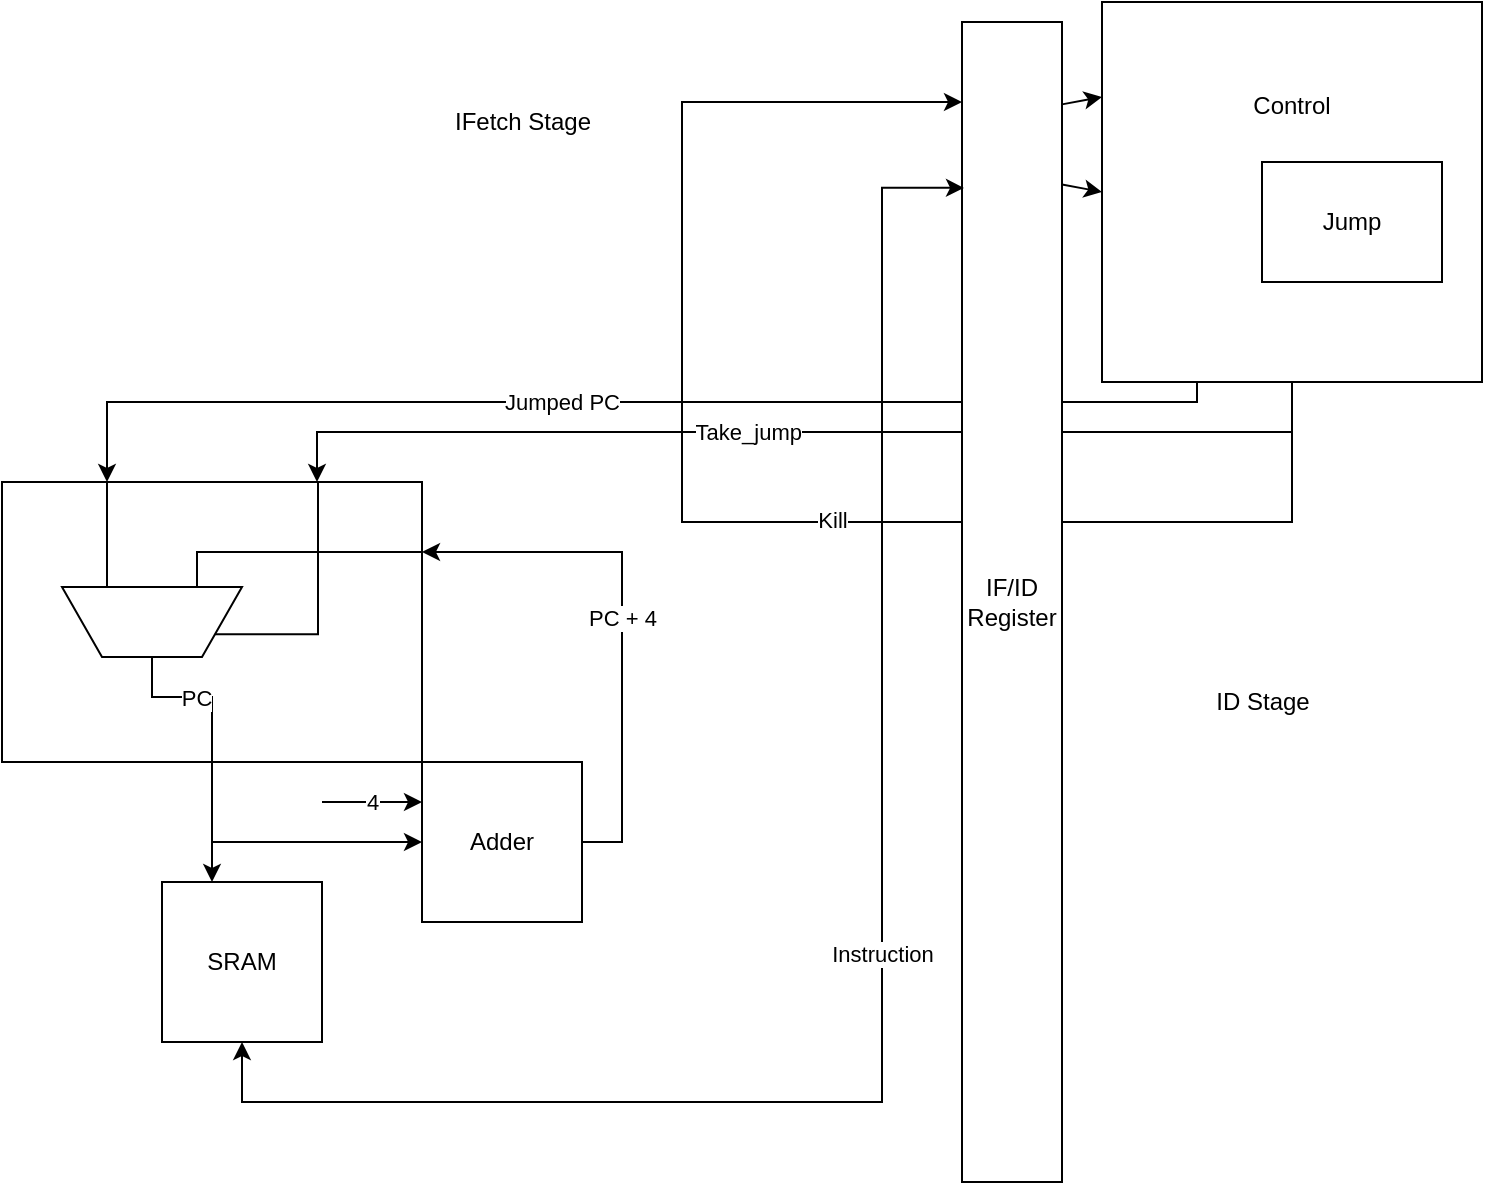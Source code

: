 <mxfile version="14.2.9" type="github">
  <diagram id="tyfgf6qFM-cfnN4gRAyc" name="Page-1">
    <mxGraphModel dx="946" dy="598" grid="1" gridSize="10" guides="1" tooltips="1" connect="1" arrows="1" fold="1" page="1" pageScale="1" pageWidth="850" pageHeight="1100" math="0" shadow="0">
      <root>
        <mxCell id="0" />
        <mxCell id="1" parent="0" />
        <mxCell id="FrZe2Tg9xl8fU6C_wtpF-14" value="" style="group" vertex="1" connectable="0" parent="1">
          <mxGeometry x="100" y="290" width="210" height="140" as="geometry" />
        </mxCell>
        <mxCell id="FrZe2Tg9xl8fU6C_wtpF-22" style="edgeStyle=elbowEdgeStyle;rounded=0;orthogonalLoop=1;jettySize=auto;html=1;exitX=1;exitY=0.25;exitDx=0;exitDy=0;entryX=0.25;entryY=1;entryDx=0;entryDy=0;endArrow=none;endFill=0;" edge="1" parent="FrZe2Tg9xl8fU6C_wtpF-14" source="FrZe2Tg9xl8fU6C_wtpF-1" target="FrZe2Tg9xl8fU6C_wtpF-2">
          <mxGeometry relative="1" as="geometry">
            <Array as="points">
              <mxPoint x="130" y="10" />
            </Array>
          </mxGeometry>
        </mxCell>
        <mxCell id="FrZe2Tg9xl8fU6C_wtpF-1" value="" style="rounded=0;whiteSpace=wrap;html=1;" vertex="1" parent="FrZe2Tg9xl8fU6C_wtpF-14">
          <mxGeometry width="210" height="140" as="geometry" />
        </mxCell>
        <mxCell id="FrZe2Tg9xl8fU6C_wtpF-4" style="rounded=0;orthogonalLoop=1;jettySize=auto;html=1;exitX=0.75;exitY=1;exitDx=0;exitDy=0;entryX=0.25;entryY=0;entryDx=0;entryDy=0;endArrow=none;endFill=0;" edge="1" parent="FrZe2Tg9xl8fU6C_wtpF-14" source="FrZe2Tg9xl8fU6C_wtpF-2" target="FrZe2Tg9xl8fU6C_wtpF-1">
          <mxGeometry relative="1" as="geometry" />
        </mxCell>
        <mxCell id="FrZe2Tg9xl8fU6C_wtpF-6" value="&lt;div&gt;PC&lt;/div&gt;" style="edgeStyle=orthogonalEdgeStyle;rounded=0;orthogonalLoop=1;jettySize=auto;html=1;exitX=0.5;exitY=0;exitDx=0;exitDy=0;entryX=0.5;entryY=1;entryDx=0;entryDy=0;endArrow=none;endFill=0;" edge="1" parent="FrZe2Tg9xl8fU6C_wtpF-14" source="FrZe2Tg9xl8fU6C_wtpF-2" target="FrZe2Tg9xl8fU6C_wtpF-1">
          <mxGeometry relative="1" as="geometry">
            <Array as="points">
              <mxPoint x="75" y="107.5" />
              <mxPoint x="105" y="107.5" />
            </Array>
          </mxGeometry>
        </mxCell>
        <mxCell id="FrZe2Tg9xl8fU6C_wtpF-15" style="rounded=0;orthogonalLoop=1;jettySize=auto;html=1;exitX=0;exitY=0.25;exitDx=0;exitDy=0;entryX=0.75;entryY=0;entryDx=0;entryDy=0;endArrow=none;endFill=0;edgeStyle=elbowEdgeStyle;" edge="1" parent="FrZe2Tg9xl8fU6C_wtpF-14" source="FrZe2Tg9xl8fU6C_wtpF-2" target="FrZe2Tg9xl8fU6C_wtpF-1">
          <mxGeometry relative="1" as="geometry">
            <Array as="points">
              <mxPoint x="158" y="40" />
            </Array>
          </mxGeometry>
        </mxCell>
        <mxCell id="FrZe2Tg9xl8fU6C_wtpF-2" value="" style="shape=trapezoid;perimeter=trapezoidPerimeter;whiteSpace=wrap;html=1;fixedSize=1;rotation=-180;" vertex="1" parent="FrZe2Tg9xl8fU6C_wtpF-14">
          <mxGeometry x="30" y="52.5" width="90" height="35" as="geometry" />
        </mxCell>
        <mxCell id="FrZe2Tg9xl8fU6C_wtpF-21" style="edgeStyle=orthogonalEdgeStyle;rounded=0;orthogonalLoop=1;jettySize=auto;html=1;exitX=1;exitY=0.25;exitDx=0;exitDy=0;endArrow=none;endFill=0;entryX=0.25;entryY=1;entryDx=0;entryDy=0;" edge="1" parent="FrZe2Tg9xl8fU6C_wtpF-14" source="FrZe2Tg9xl8fU6C_wtpF-1" target="FrZe2Tg9xl8fU6C_wtpF-2">
          <mxGeometry relative="1" as="geometry">
            <Array as="points">
              <mxPoint x="98" y="35" />
            </Array>
          </mxGeometry>
        </mxCell>
        <mxCell id="FrZe2Tg9xl8fU6C_wtpF-3" value="&lt;div&gt;Jumped PC&lt;/div&gt;" style="edgeStyle=orthogonalEdgeStyle;rounded=0;orthogonalLoop=1;jettySize=auto;html=1;exitX=0.25;exitY=0;exitDx=0;exitDy=0;entryX=0.25;entryY=1;entryDx=0;entryDy=0;endArrow=none;endFill=0;startArrow=classic;startFill=1;labelPosition=left;verticalLabelPosition=middle;align=right;verticalAlign=middle;" edge="1" parent="1" source="FrZe2Tg9xl8fU6C_wtpF-1" target="FrZe2Tg9xl8fU6C_wtpF-11">
          <mxGeometry relative="1" as="geometry">
            <mxPoint x="470" y="60" as="targetPoint" />
            <Array as="points">
              <mxPoint x="153" y="250" />
              <mxPoint x="698" y="250" />
            </Array>
          </mxGeometry>
        </mxCell>
        <mxCell id="FrZe2Tg9xl8fU6C_wtpF-7" style="edgeStyle=elbowEdgeStyle;rounded=0;orthogonalLoop=1;jettySize=auto;html=1;exitX=0.5;exitY=1;exitDx=0;exitDy=0;endArrow=classic;endFill=1;" edge="1" parent="1" source="FrZe2Tg9xl8fU6C_wtpF-1" target="FrZe2Tg9xl8fU6C_wtpF-8">
          <mxGeometry relative="1" as="geometry">
            <mxPoint x="135" y="430" as="targetPoint" />
          </mxGeometry>
        </mxCell>
        <mxCell id="FrZe2Tg9xl8fU6C_wtpF-8" value="&lt;div&gt;SRAM&lt;/div&gt;" style="whiteSpace=wrap;html=1;aspect=fixed;" vertex="1" parent="1">
          <mxGeometry x="180" y="490" width="80" height="80" as="geometry" />
        </mxCell>
        <mxCell id="FrZe2Tg9xl8fU6C_wtpF-12" value="" style="group" vertex="1" connectable="0" parent="1">
          <mxGeometry x="650" y="50" width="190" height="190" as="geometry" />
        </mxCell>
        <mxCell id="FrZe2Tg9xl8fU6C_wtpF-11" value="&lt;div&gt;Control&lt;/div&gt;&lt;div&gt;&lt;br&gt;&lt;/div&gt;&lt;div&gt;&lt;br&gt;&lt;/div&gt;&lt;div&gt;&lt;br&gt;&lt;/div&gt;&lt;div&gt;&lt;br&gt;&lt;/div&gt;&lt;div&gt;&lt;br&gt;&lt;/div&gt;&lt;div&gt;&lt;br&gt;&lt;/div&gt;" style="whiteSpace=wrap;html=1;aspect=fixed;" vertex="1" parent="FrZe2Tg9xl8fU6C_wtpF-12">
          <mxGeometry width="190" height="190" as="geometry" />
        </mxCell>
        <mxCell id="FrZe2Tg9xl8fU6C_wtpF-10" value="Jump" style="rounded=0;whiteSpace=wrap;html=1;" vertex="1" parent="FrZe2Tg9xl8fU6C_wtpF-12">
          <mxGeometry x="80" y="80" width="90" height="60" as="geometry" />
        </mxCell>
        <mxCell id="FrZe2Tg9xl8fU6C_wtpF-13" value="&lt;div&gt;Take_jump&lt;/div&gt;" style="edgeStyle=orthogonalEdgeStyle;rounded=0;orthogonalLoop=1;jettySize=auto;html=1;exitX=0.5;exitY=1;exitDx=0;exitDy=0;entryX=0.75;entryY=0;entryDx=0;entryDy=0;endArrow=classic;endFill=1;startArrow=none;startFill=0;labelPosition=left;verticalLabelPosition=middle;align=right;verticalAlign=middle;" edge="1" parent="1" source="FrZe2Tg9xl8fU6C_wtpF-11" target="FrZe2Tg9xl8fU6C_wtpF-1">
          <mxGeometry relative="1" as="geometry">
            <Array as="points">
              <mxPoint x="745" y="265" />
              <mxPoint x="258" y="265" />
            </Array>
          </mxGeometry>
        </mxCell>
        <mxCell id="FrZe2Tg9xl8fU6C_wtpF-18" value="&lt;div&gt;4&lt;/div&gt;" style="edgeStyle=orthogonalEdgeStyle;rounded=0;orthogonalLoop=1;jettySize=auto;html=1;exitX=0;exitY=0.25;exitDx=0;exitDy=0;endArrow=none;endFill=0;startArrow=classic;startFill=1;" edge="1" parent="1" source="FrZe2Tg9xl8fU6C_wtpF-17">
          <mxGeometry relative="1" as="geometry">
            <mxPoint x="260" y="450" as="targetPoint" />
          </mxGeometry>
        </mxCell>
        <mxCell id="FrZe2Tg9xl8fU6C_wtpF-19" style="edgeStyle=orthogonalEdgeStyle;rounded=0;orthogonalLoop=1;jettySize=auto;html=1;exitX=0;exitY=0.5;exitDx=0;exitDy=0;endArrow=none;endFill=0;entryX=0.5;entryY=1;entryDx=0;entryDy=0;startArrow=classic;startFill=1;" edge="1" parent="1" source="FrZe2Tg9xl8fU6C_wtpF-17" target="FrZe2Tg9xl8fU6C_wtpF-1">
          <mxGeometry relative="1" as="geometry">
            <mxPoint x="200" y="460" as="targetPoint" />
          </mxGeometry>
        </mxCell>
        <mxCell id="FrZe2Tg9xl8fU6C_wtpF-20" value="&lt;div&gt;PC + 4&lt;/div&gt;" style="edgeStyle=orthogonalEdgeStyle;rounded=0;orthogonalLoop=1;jettySize=auto;html=1;exitX=1;exitY=0.5;exitDx=0;exitDy=0;endArrow=classic;endFill=1;entryX=1;entryY=0.25;entryDx=0;entryDy=0;" edge="1" parent="1" source="FrZe2Tg9xl8fU6C_wtpF-17" target="FrZe2Tg9xl8fU6C_wtpF-1">
          <mxGeometry relative="1" as="geometry">
            <mxPoint x="340" y="330" as="targetPoint" />
            <Array as="points">
              <mxPoint x="410" y="470" />
              <mxPoint x="410" y="325" />
            </Array>
          </mxGeometry>
        </mxCell>
        <mxCell id="FrZe2Tg9xl8fU6C_wtpF-17" value="Adder" style="whiteSpace=wrap;html=1;aspect=fixed;" vertex="1" parent="1">
          <mxGeometry x="310" y="430" width="80" height="80" as="geometry" />
        </mxCell>
        <mxCell id="FrZe2Tg9xl8fU6C_wtpF-26" value="&lt;div&gt;ID Stage&lt;/div&gt;" style="text;html=1;align=center;verticalAlign=middle;resizable=0;points=[];autosize=1;" vertex="1" parent="1">
          <mxGeometry x="700" y="390" width="60" height="20" as="geometry" />
        </mxCell>
        <mxCell id="FrZe2Tg9xl8fU6C_wtpF-27" value="IFetch Stage" style="text;html=1;align=center;verticalAlign=middle;resizable=0;points=[];autosize=1;" vertex="1" parent="1">
          <mxGeometry x="320" y="100" width="80" height="20" as="geometry" />
        </mxCell>
        <mxCell id="FrZe2Tg9xl8fU6C_wtpF-29" value="" style="endArrow=classic;html=1;edgeStyle=orthogonalEdgeStyle;endFill=1;rounded=0;exitX=0.5;exitY=1;exitDx=0;exitDy=0;labelPosition=center;verticalLabelPosition=middle;align=center;verticalAlign=middle;spacingRight=0;" edge="1" parent="1" source="FrZe2Tg9xl8fU6C_wtpF-11" target="FrZe2Tg9xl8fU6C_wtpF-32">
          <mxGeometry width="50" height="50" relative="1" as="geometry">
            <mxPoint x="250" y="280" as="sourcePoint" />
            <mxPoint x="370" y="270" as="targetPoint" />
            <Array as="points">
              <mxPoint x="745" y="310" />
              <mxPoint x="440" y="310" />
              <mxPoint x="440" y="100" />
            </Array>
          </mxGeometry>
        </mxCell>
        <mxCell id="FrZe2Tg9xl8fU6C_wtpF-30" value="Kill" style="edgeLabel;html=1;align=center;verticalAlign=middle;resizable=0;points=[];" vertex="1" connectable="0" parent="FrZe2Tg9xl8fU6C_wtpF-29">
          <mxGeometry x="-0.172" y="-1" relative="1" as="geometry">
            <mxPoint as="offset" />
          </mxGeometry>
        </mxCell>
        <mxCell id="FrZe2Tg9xl8fU6C_wtpF-33" style="rounded=0;orthogonalLoop=1;jettySize=auto;html=1;exitX=1;exitY=0.14;exitDx=0;exitDy=0;startArrow=none;startFill=0;endArrow=classic;endFill=1;strokeColor=#000000;exitPerimeter=0;" edge="1" parent="1" source="FrZe2Tg9xl8fU6C_wtpF-32">
          <mxGeometry relative="1" as="geometry">
            <mxPoint x="650" y="145" as="targetPoint" />
          </mxGeometry>
        </mxCell>
        <mxCell id="FrZe2Tg9xl8fU6C_wtpF-32" value="IF/ID Register" style="rounded=0;whiteSpace=wrap;html=1;" vertex="1" parent="1">
          <mxGeometry x="580" y="60" width="50" height="580" as="geometry" />
        </mxCell>
        <mxCell id="FrZe2Tg9xl8fU6C_wtpF-38" value="" style="endArrow=classic;html=1;strokeColor=#000000;exitX=1;exitY=0.071;exitDx=0;exitDy=0;exitPerimeter=0;entryX=0;entryY=0.25;entryDx=0;entryDy=0;" edge="1" parent="1" source="FrZe2Tg9xl8fU6C_wtpF-32" target="FrZe2Tg9xl8fU6C_wtpF-11">
          <mxGeometry width="50" height="50" relative="1" as="geometry">
            <mxPoint x="80" y="290" as="sourcePoint" />
            <mxPoint x="130" y="240" as="targetPoint" />
          </mxGeometry>
        </mxCell>
        <mxCell id="FrZe2Tg9xl8fU6C_wtpF-31" value="Instruction" style="edgeStyle=orthogonalEdgeStyle;rounded=0;orthogonalLoop=1;jettySize=auto;html=1;exitX=0.5;exitY=1;exitDx=0;exitDy=0;startArrow=classic;startFill=1;endArrow=classic;endFill=1;strokeColor=#000000;entryX=0.02;entryY=0.143;entryDx=0;entryDy=0;entryPerimeter=0;" edge="1" parent="1" source="FrZe2Tg9xl8fU6C_wtpF-8" target="FrZe2Tg9xl8fU6C_wtpF-32">
          <mxGeometry relative="1" as="geometry">
            <mxPoint x="540" y="140" as="targetPoint" />
            <Array as="points">
              <mxPoint x="220" y="600" />
              <mxPoint x="540" y="600" />
              <mxPoint x="540" y="143" />
            </Array>
          </mxGeometry>
        </mxCell>
      </root>
    </mxGraphModel>
  </diagram>
</mxfile>
